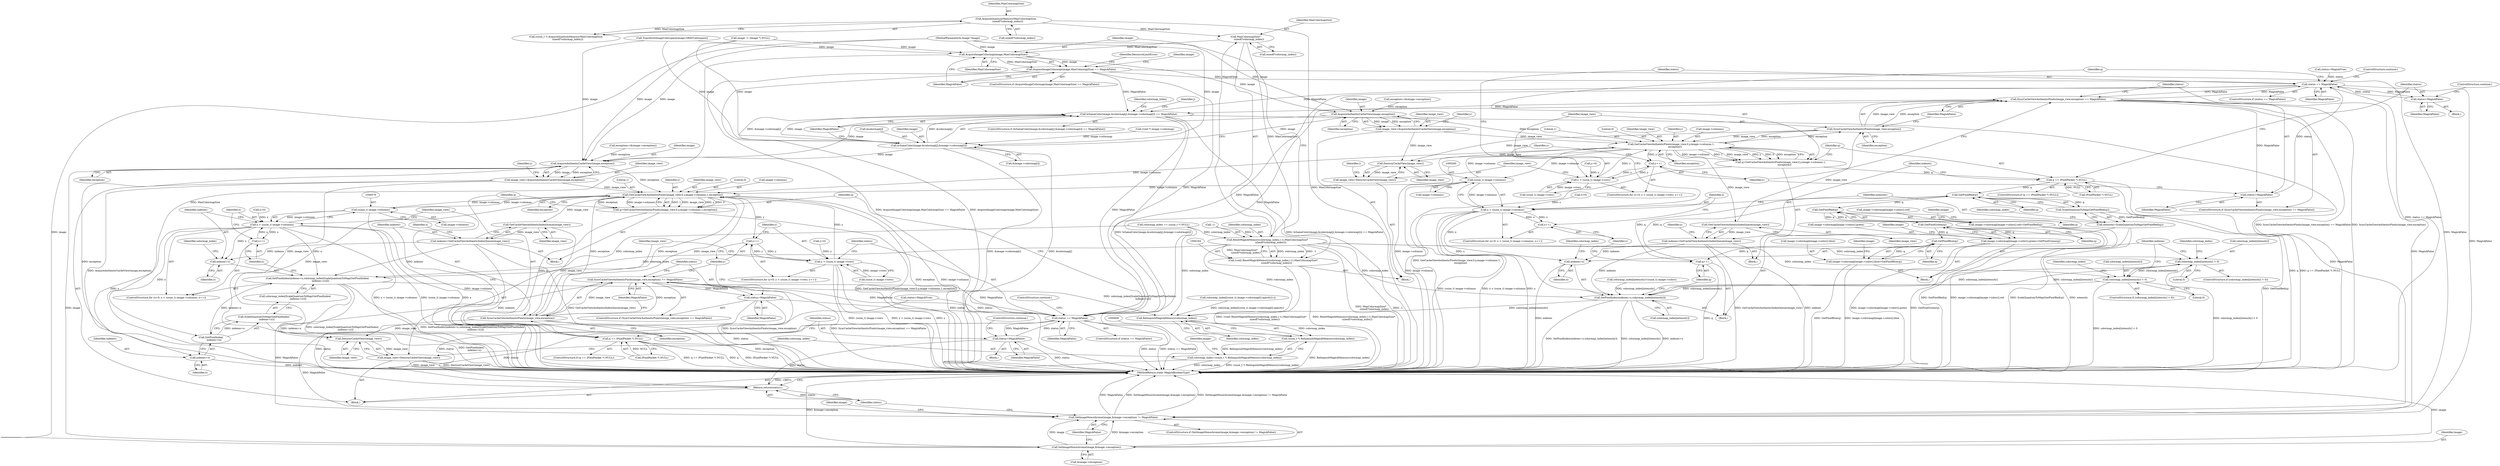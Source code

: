 digraph "0_ImageMagick_db1ffb6cf44bcfe5c4d5fcf9d9109ded5617387f_1@API" {
"1000169" [label="(Call,MaxColormapSize*\n         sizeof(*colormap_index))"];
"1000138" [label="(Call,AcquireQuantumMemory(MaxColormapSize,\n    sizeof(*colormap_index)))"];
"1000165" [label="(Call,ResetMagickMemory(colormap_index,(-1),MaxColormapSize*\n         sizeof(*colormap_index)))"];
"1000163" [label="(Call,(void) ResetMagickMemory(colormap_index,(-1),MaxColormapSize*\n         sizeof(*colormap_index)))"];
"1000274" [label="(Call,colormap_index[intensity] < 0)"];
"1000281" [label="(Call,colormap_index[intensity] < 0)"];
"1000336" [label="(Call,SetPixelIndex(indexes+x,colormap_index[intensity]))"];
"1000610" [label="(Call,RelinquishMagickMemory(colormap_index))"];
"1000608" [label="(Call,(ssize_t *) RelinquishMagickMemory(colormap_index))"];
"1000606" [label="(Call,colormap_index=(ssize_t *) RelinquishMagickMemory(colormap_index))"];
"1000582" [label="(Call,SetPixelIndex(indexes+x,colormap_index[ScaleQuantumToMap(GetPixelIndex(\n        indexes+x))]))"];
"1000176" [label="(Call,AcquireImageColormap(image,MaxColormapSize))"];
"1000175" [label="(Call,AcquireImageColormap(image,MaxColormapSize) == MagickFalse)"];
"1000223" [label="(Call,status == MagickFalse)"];
"1000245" [label="(Call,status=MagickFalse)"];
"1000346" [label="(Call,SyncCacheViewAuthenticPixels(image_view,exception) == MagickFalse)"];
"1000351" [label="(Call,status=MagickFalse)"];
"1000444" [label="(Call,IsSameColor(image,&colormap[j],&image->colormap[i]) == MagickFalse)"];
"1000539" [label="(Call,status == MagickFalse)"];
"1000561" [label="(Call,status=MagickFalse)"];
"1000631" [label="(Return,return(status);)"];
"1000594" [label="(Call,SyncCacheViewAuthenticPixels(image_view,exception) == MagickFalse)"];
"1000599" [label="(Call,status=MagickFalse)"];
"1000618" [label="(Call,SetImageMonochrome(image,&image->exception) != MagickFalse)"];
"1000202" [label="(Call,AcquireAuthenticCacheView(image,exception))"];
"1000200" [label="(Call,image_view=AcquireAuthenticCacheView(image,exception))"];
"1000229" [label="(Call,GetCacheViewAuthenticPixels(image_view,0,y,image->columns,1,\n          exception))"];
"1000216" [label="(Call,y++)"];
"1000209" [label="(Call,y < (ssize_t) image->rows)"];
"1000227" [label="(Call,q=GetCacheViewAuthenticPixels(image_view,0,y,image->columns,1,\n          exception))"];
"1000239" [label="(Call,q == (PixelPacket *) NULL)"];
"1000271" [label="(Call,GetPixelRed(q))"];
"1000270" [label="(Call,ScaleQuantumToMap(GetPixelRed(q)))"];
"1000268" [label="(Call,intensity=ScaleQuantumToMap(GetPixelRed(q)))"];
"1000306" [label="(Call,GetPixelRed(q))"];
"1000296" [label="(Call,image->colormap[image->colors].red=GetPixelRed(q))"];
"1000318" [label="(Call,GetPixelGreen(q))"];
"1000308" [label="(Call,image->colormap[image->colors].green=GetPixelGreen(q))"];
"1000330" [label="(Call,GetPixelBlue(q))"];
"1000320" [label="(Call,image->colormap[image->colors].blue=GetPixelBlue(q))"];
"1000343" [label="(Call,q++)"];
"1000251" [label="(Call,GetCacheViewAuthenticIndexQueue(image_view))"];
"1000249" [label="(Call,indexes=GetCacheViewAuthenticIndexQueue(image_view))"];
"1000337" [label="(Call,indexes+x)"];
"1000347" [label="(Call,SyncCacheViewAuthenticPixels(image_view,exception))"];
"1000356" [label="(Call,DestroyCacheView(image_view))"];
"1000354" [label="(Call,image_view=DestroyCacheView(image_view))"];
"1000259" [label="(Call,(ssize_t) image->columns)"];
"1000257" [label="(Call,x < (ssize_t) image->columns)"];
"1000264" [label="(Call,x++)"];
"1000545" [label="(Call,GetCacheViewAuthenticPixels(image_view,0,y,image->columns,1,exception))"];
"1000532" [label="(Call,y++)"];
"1000525" [label="(Call,y < (ssize_t) image->rows)"];
"1000543" [label="(Call,q=GetCacheViewAuthenticPixels(image_view,0,y,image->columns,1,exception))"];
"1000555" [label="(Call,q == (PixelPacket *) NULL)"];
"1000567" [label="(Call,GetCacheViewAuthenticIndexQueue(image_view))"];
"1000565" [label="(Call,indexes=GetCacheViewAuthenticIndexQueue(image_view))"];
"1000583" [label="(Call,indexes+x)"];
"1000595" [label="(Call,SyncCacheViewAuthenticPixels(image_view,exception))"];
"1000604" [label="(Call,DestroyCacheView(image_view))"];
"1000602" [label="(Call,image_view=DestroyCacheView(image_view))"];
"1000575" [label="(Call,(ssize_t) image->columns)"];
"1000573" [label="(Call,x < (ssize_t) image->columns)"];
"1000580" [label="(Call,x++)"];
"1000589" [label="(Call,GetPixelIndex(\n        indexes+x))"];
"1000588" [label="(Call,ScaleQuantumToMap(GetPixelIndex(\n        indexes+x)))"];
"1000590" [label="(Call,indexes+x)"];
"1000445" [label="(Call,IsSameColor(image,&colormap[j],&image->colormap[i]))"];
"1000518" [label="(Call,AcquireAuthenticCacheView(image,exception))"];
"1000516" [label="(Call,image_view=AcquireAuthenticCacheView(image,exception))"];
"1000619" [label="(Call,SetImageMonochrome(image,&image->exception))"];
"1000564" [label="(ControlStructure,continue;)"];
"1000445" [label="(Call,IsSameColor(image,&colormap[j],&image->colormap[i]))"];
"1000349" [label="(Identifier,exception)"];
"1000258" [label="(Identifier,x)"];
"1000257" [label="(Call,x < (ssize_t) image->columns)"];
"1000273" [label="(ControlStructure,if (colormap_index[intensity] < 0))"];
"1000232" [label="(Identifier,y)"];
"1000522" [label="(Call,y=0)"];
"1000610" [label="(Call,RelinquishMagickMemory(colormap_index))"];
"1000618" [label="(Call,SetImageMonochrome(image,&image->exception) != MagickFalse)"];
"1000270" [label="(Call,ScaleQuantumToMap(GetPixelRed(q)))"];
"1000210" [label="(Identifier,y)"];
"1000271" [label="(Call,GetPixelRed(q))"];
"1000346" [label="(Call,SyncCacheViewAuthenticPixels(image_view,exception) == MagickFalse)"];
"1000548" [label="(Identifier,y)"];
"1000591" [label="(Identifier,indexes)"];
"1000460" [label="(Identifier,j)"];
"1000211" [label="(Call,(ssize_t) image->rows)"];
"1000178" [label="(Identifier,MaxColormapSize)"];
"1000608" [label="(Call,(ssize_t *) RelinquishMagickMemory(colormap_index))"];
"1000217" [label="(Identifier,y)"];
"1000240" [label="(Identifier,q)"];
"1000573" [label="(Call,x < (ssize_t) image->columns)"];
"1000344" [label="(Identifier,q)"];
"1000541" [label="(Identifier,MagickFalse)"];
"1000265" [label="(Identifier,x)"];
"1000592" [label="(Identifier,x)"];
"1000470" [label="(Call,colormap_index[(ssize_t) image->colormap[i].opacity]=j)"];
"1000228" [label="(Identifier,q)"];
"1000275" [label="(Call,colormap_index[intensity])"];
"1000233" [label="(Call,image->columns)"];
"1000241" [label="(Call,(PixelPacket *) NULL)"];
"1000587" [label="(Identifier,colormap_index)"];
"1000179" [label="(Identifier,MagickFalse)"];
"1000533" [label="(Identifier,y)"];
"1000176" [label="(Call,AcquireImageColormap(image,MaxColormapSize))"];
"1000306" [label="(Call,GetPixelRed(q))"];
"1000571" [label="(Identifier,x)"];
"1000170" [label="(Identifier,MaxColormapSize)"];
"1000585" [label="(Identifier,x)"];
"1000510" [label="(Call,exception=(&image->exception))"];
"1000447" [label="(Call,&colormap[j])"];
"1000209" [label="(Call,y < (ssize_t) image->rows)"];
"1000356" [label="(Call,DestroyCacheView(image_view))"];
"1000581" [label="(Identifier,x)"];
"1000352" [label="(Identifier,status)"];
"1000236" [label="(Literal,1)"];
"1000227" [label="(Call,q=GetCacheViewAuthenticPixels(image_view,0,y,image->columns,1,\n          exception))"];
"1000144" [label="(Call,colormap_index == (ssize_t *) NULL)"];
"1000568" [label="(Identifier,image_view)"];
"1000287" [label="(Call,colormap_index[intensity]=(ssize_t) image->colors)"];
"1000321" [label="(Call,image->colormap[image->colors].blue)"];
"1000319" [label="(Identifier,q)"];
"1000247" [label="(Identifier,MagickFalse)"];
"1000597" [label="(Identifier,exception)"];
"1000617" [label="(ControlStructure,if (SetImageMonochrome(image,&image->exception) != MagickFalse))"];
"1000595" [label="(Call,SyncCacheViewAuthenticPixels(image_view,exception))"];
"1000593" [label="(ControlStructure,if (SyncCacheViewAuthenticPixels(image_view,exception) == MagickFalse))"];
"1000334" [label="(Identifier,image)"];
"1000177" [label="(Identifier,image)"];
"1000446" [label="(Identifier,image)"];
"1000297" [label="(Call,image->colormap[image->colors].red)"];
"1000331" [label="(Identifier,q)"];
"1000167" [label="(Call,-1)"];
"1000252" [label="(Identifier,image_view)"];
"1000603" [label="(Identifier,image_view)"];
"1000205" [label="(ControlStructure,for (y=0; y < (ssize_t) image->rows; y++))"];
"1000206" [label="(Call,y=0)"];
"1000248" [label="(ControlStructure,continue;)"];
"1000171" [label="(Call,sizeof(*colormap_index))"];
"1000527" [label="(Call,(ssize_t) image->rows)"];
"1000605" [label="(Identifier,image_view)"];
"1000443" [label="(ControlStructure,if (IsSameColor(image,&colormap[j],&image->colormap[i]) == MagickFalse))"];
"1000251" [label="(Call,GetCacheViewAuthenticIndexQueue(image_view))"];
"1000340" [label="(Call,colormap_index[intensity])"];
"1000520" [label="(Identifier,exception)"];
"1000596" [label="(Identifier,image_view)"];
"1000161" [label="(Block,)"];
"1000546" [label="(Identifier,image_view)"];
"1000457" [label="(Identifier,MagickFalse)"];
"1000136" [label="(Call,(ssize_t *) AcquireQuantumMemory(MaxColormapSize,\n    sizeof(*colormap_index)))"];
"1000309" [label="(Call,image->colormap[image->colors].green)"];
"1000216" [label="(Call,y++)"];
"1000169" [label="(Call,MaxColormapSize*\n         sizeof(*colormap_index))"];
"1000542" [label="(ControlStructure,continue;)"];
"1000631" [label="(Return,return(status);)"];
"1000200" [label="(Call,image_view=AcquireAuthenticCacheView(image,exception))"];
"1000308" [label="(Call,image->colormap[image->colors].green=GetPixelGreen(q))"];
"1000264" [label="(Call,x++)"];
"1000575" [label="(Call,(ssize_t) image->columns)"];
"1000245" [label="(Call,status=MagickFalse)"];
"1000557" [label="(Call,(PixelPacket *) NULL)"];
"1000341" [label="(Identifier,colormap_index)"];
"1000544" [label="(Identifier,q)"];
"1000588" [label="(Call,ScaleQuantumToMap(GetPixelIndex(\n        indexes+x)))"];
"1000102" [label="(Block,)"];
"1000451" [label="(Call,&image->colormap[i])"];
"1000244" [label="(Block,)"];
"1000619" [label="(Call,SetImageMonochrome(image,&image->exception))"];
"1000272" [label="(Identifier,q)"];
"1000383" [label="(Call,(void *) image->colormap)"];
"1000226" [label="(ControlStructure,continue;)"];
"1000547" [label="(Literal,0)"];
"1000614" [label="(Identifier,image)"];
"1000343" [label="(Call,q++)"];
"1000231" [label="(Literal,0)"];
"1000607" [label="(Identifier,colormap_index)"];
"1000521" [label="(ControlStructure,for (y=0; y < (ssize_t) image->rows; y++))"];
"1000351" [label="(Call,status=MagickFalse)"];
"1000523" [label="(Identifier,y)"];
"1000318" [label="(Call,GetPixelGreen(q))"];
"1000296" [label="(Call,image->colormap[image->colors].red=GetPixelRed(q))"];
"1000285" [label="(Literal,0)"];
"1000444" [label="(Call,IsSameColor(image,&colormap[j],&image->colormap[i]) == MagickFalse)"];
"1000348" [label="(Identifier,image_view)"];
"1000175" [label="(Call,AcquireImageColormap(image,MaxColormapSize) == MagickFalse)"];
"1000250" [label="(Identifier,indexes)"];
"1000224" [label="(Identifier,status)"];
"1000330" [label="(Call,GetPixelBlue(q))"];
"1000586" [label="(Call,colormap_index[ScaleQuantumToMap(GetPixelIndex(\n        indexes+x))])"];
"1000345" [label="(ControlStructure,if (SyncCacheViewAuthenticPixels(image_view,exception) == MagickFalse))"];
"1000281" [label="(Call,colormap_index[intensity] < 0)"];
"1000602" [label="(Call,image_view=DestroyCacheView(image_view))"];
"1000540" [label="(Identifier,status)"];
"1000360" [label="(Identifier,i)"];
"1000249" [label="(Call,indexes=GetCacheViewAuthenticIndexQueue(image_view))"];
"1000222" [label="(ControlStructure,if (status == MagickFalse))"];
"1000600" [label="(Identifier,status)"];
"1000545" [label="(Call,GetCacheViewAuthenticPixels(image_view,0,y,image->columns,1,exception))"];
"1000553" [label="(Identifier,exception)"];
"1000604" [label="(Call,DestroyCacheView(image_view))"];
"1000517" [label="(Identifier,image_view)"];
"1000204" [label="(Identifier,exception)"];
"1000574" [label="(Identifier,x)"];
"1000538" [label="(ControlStructure,if (status == MagickFalse))"];
"1000337" [label="(Call,indexes+x)"];
"1000101" [label="(MethodParameterIn,Image *image)"];
"1000289" [label="(Identifier,colormap_index)"];
"1000354" [label="(Call,image_view=DestroyCacheView(image_view))"];
"1000230" [label="(Identifier,image_view)"];
"1000320" [label="(Call,image->colormap[image->colors].blue=GetPixelBlue(q))"];
"1000611" [label="(Identifier,colormap_index)"];
"1000621" [label="(Call,&image->exception)"];
"1000131" [label="(Call,TransformImageColorspace(image,GRAYColorspace))"];
"1000539" [label="(Call,status == MagickFalse)"];
"1000567" [label="(Call,GetCacheViewAuthenticIndexQueue(image_view))"];
"1000560" [label="(Block,)"];
"1000554" [label="(ControlStructure,if (q == (PixelPacket *) NULL))"];
"1000549" [label="(Call,image->columns)"];
"1000532" [label="(Call,y++)"];
"1000563" [label="(Identifier,MagickFalse)"];
"1000282" [label="(Call,colormap_index[intensity])"];
"1000347" [label="(Call,SyncCacheViewAuthenticPixels(image_view,exception))"];
"1000269" [label="(Identifier,intensity)"];
"1000253" [label="(ControlStructure,for (x=0; x < (ssize_t) image->columns; x++))"];
"1000338" [label="(Identifier,indexes)"];
"1000507" [label="(Call,status=MagickTrue)"];
"1000268" [label="(Call,intensity=ScaleQuantumToMap(GetPixelRed(q)))"];
"1000525" [label="(Call,y < (ssize_t) image->rows)"];
"1000283" [label="(Identifier,colormap_index)"];
"1000274" [label="(Call,colormap_index[intensity] < 0)"];
"1000280" [label="(ControlStructure,if (colormap_index[intensity] < 0))"];
"1000174" [label="(ControlStructure,if (AcquireImageColormap(image,MaxColormapSize) == MagickFalse))"];
"1000516" [label="(Call,image_view=AcquireAuthenticCacheView(image,exception))"];
"1000276" [label="(Identifier,colormap_index)"];
"1000336" [label="(Call,SetPixelIndex(indexes+x,colormap_index[intensity]))"];
"1000601" [label="(Identifier,MagickFalse)"];
"1000259" [label="(Call,(ssize_t) image->columns)"];
"1000543" [label="(Call,q=GetCacheViewAuthenticPixels(image_view,0,y,image->columns,1,exception))"];
"1000582" [label="(Call,SetPixelIndex(indexes+x,colormap_index[ScaleQuantumToMap(GetPixelIndex(\n        indexes+x))]))"];
"1000324" [label="(Identifier,image)"];
"1000569" [label="(ControlStructure,for (x=0; x < (ssize_t) image->columns; x++))"];
"1000519" [label="(Identifier,image)"];
"1000254" [label="(Call,x=0)"];
"1000278" [label="(Literal,0)"];
"1000139" [label="(Identifier,MaxColormapSize)"];
"1000166" [label="(Identifier,colormap_index)"];
"1000188" [label="(Identifier,image)"];
"1000307" [label="(Identifier,q)"];
"1000562" [label="(Identifier,status)"];
"1000355" [label="(Identifier,image_view)"];
"1000526" [label="(Identifier,y)"];
"1000633" [label="(MethodReturn,static MagickBooleanType)"];
"1000570" [label="(Call,x=0)"];
"1000246" [label="(Identifier,status)"];
"1000191" [label="(Call,status=MagickTrue)"];
"1000552" [label="(Literal,1)"];
"1000577" [label="(Call,image->columns)"];
"1000555" [label="(Call,q == (PixelPacket *) NULL)"];
"1000223" [label="(Call,status == MagickFalse)"];
"1000194" [label="(Call,exception=(&image->exception))"];
"1000584" [label="(Identifier,indexes)"];
"1000628" [label="(Identifier,image)"];
"1000225" [label="(Identifier,MagickFalse)"];
"1000565" [label="(Call,indexes=GetCacheViewAuthenticIndexQueue(image_view))"];
"1000518" [label="(Call,AcquireAuthenticCacheView(image,exception))"];
"1000140" [label="(Call,sizeof(*colormap_index))"];
"1000165" [label="(Call,ResetMagickMemory(colormap_index,(-1),MaxColormapSize*\n         sizeof(*colormap_index)))"];
"1000286" [label="(Block,)"];
"1000353" [label="(Identifier,MagickFalse)"];
"1000138" [label="(Call,AcquireQuantumMemory(MaxColormapSize,\n    sizeof(*colormap_index)))"];
"1000589" [label="(Call,GetPixelIndex(\n        indexes+x))"];
"1000203" [label="(Identifier,image)"];
"1000561" [label="(Call,status=MagickFalse)"];
"1000312" [label="(Identifier,image)"];
"1000237" [label="(Identifier,exception)"];
"1000229" [label="(Call,GetCacheViewAuthenticPixels(image_view,0,y,image->columns,1,\n          exception))"];
"1000266" [label="(Block,)"];
"1000472" [label="(Identifier,colormap_index)"];
"1000632" [label="(Identifier,status)"];
"1000207" [label="(Identifier,y)"];
"1000556" [label="(Identifier,q)"];
"1000112" [label="(Call,image != (Image *) NULL)"];
"1000255" [label="(Identifier,x)"];
"1000163" [label="(Call,(void) ResetMagickMemory(colormap_index,(-1),MaxColormapSize*\n         sizeof(*colormap_index)))"];
"1000580" [label="(Call,x++)"];
"1000202" [label="(Call,AcquireAuthenticCacheView(image,exception))"];
"1000350" [label="(Identifier,MagickFalse)"];
"1000238" [label="(ControlStructure,if (q == (PixelPacket *) NULL))"];
"1000201" [label="(Identifier,image_view)"];
"1000620" [label="(Identifier,image)"];
"1000625" [label="(Identifier,MagickFalse)"];
"1000598" [label="(Identifier,MagickFalse)"];
"1000261" [label="(Call,image->columns)"];
"1000599" [label="(Call,status=MagickFalse)"];
"1000218" [label="(Block,)"];
"1000357" [label="(Identifier,image_view)"];
"1000566" [label="(Identifier,indexes)"];
"1000339" [label="(Identifier,x)"];
"1000606" [label="(Call,colormap_index=(ssize_t *) RelinquishMagickMemory(colormap_index))"];
"1000534" [label="(Block,)"];
"1000583" [label="(Call,indexes+x)"];
"1000239" [label="(Call,q == (PixelPacket *) NULL)"];
"1000590" [label="(Call,indexes+x)"];
"1000181" [label="(Identifier,ResourceLimitError)"];
"1000594" [label="(Call,SyncCacheViewAuthenticPixels(image_view,exception) == MagickFalse)"];
"1000169" -> "1000165"  [label="AST: "];
"1000169" -> "1000171"  [label="CFG: "];
"1000170" -> "1000169"  [label="AST: "];
"1000171" -> "1000169"  [label="AST: "];
"1000165" -> "1000169"  [label="CFG: "];
"1000169" -> "1000165"  [label="DDG: MaxColormapSize"];
"1000138" -> "1000169"  [label="DDG: MaxColormapSize"];
"1000169" -> "1000176"  [label="DDG: MaxColormapSize"];
"1000138" -> "1000136"  [label="AST: "];
"1000138" -> "1000140"  [label="CFG: "];
"1000139" -> "1000138"  [label="AST: "];
"1000140" -> "1000138"  [label="AST: "];
"1000136" -> "1000138"  [label="CFG: "];
"1000138" -> "1000633"  [label="DDG: MaxColormapSize"];
"1000138" -> "1000136"  [label="DDG: MaxColormapSize"];
"1000165" -> "1000163"  [label="AST: "];
"1000166" -> "1000165"  [label="AST: "];
"1000167" -> "1000165"  [label="AST: "];
"1000163" -> "1000165"  [label="CFG: "];
"1000165" -> "1000633"  [label="DDG: MaxColormapSize*\n         sizeof(*colormap_index)"];
"1000165" -> "1000633"  [label="DDG: -1"];
"1000165" -> "1000163"  [label="DDG: colormap_index"];
"1000165" -> "1000163"  [label="DDG: -1"];
"1000165" -> "1000163"  [label="DDG: MaxColormapSize*\n         sizeof(*colormap_index)"];
"1000144" -> "1000165"  [label="DDG: colormap_index"];
"1000167" -> "1000165"  [label="DDG: 1"];
"1000165" -> "1000274"  [label="DDG: colormap_index"];
"1000165" -> "1000281"  [label="DDG: colormap_index"];
"1000165" -> "1000336"  [label="DDG: colormap_index"];
"1000165" -> "1000582"  [label="DDG: colormap_index"];
"1000165" -> "1000610"  [label="DDG: colormap_index"];
"1000163" -> "1000161"  [label="AST: "];
"1000164" -> "1000163"  [label="AST: "];
"1000177" -> "1000163"  [label="CFG: "];
"1000163" -> "1000633"  [label="DDG: (void) ResetMagickMemory(colormap_index,(-1),MaxColormapSize*\n         sizeof(*colormap_index))"];
"1000163" -> "1000633"  [label="DDG: ResetMagickMemory(colormap_index,(-1),MaxColormapSize*\n         sizeof(*colormap_index))"];
"1000274" -> "1000273"  [label="AST: "];
"1000274" -> "1000278"  [label="CFG: "];
"1000275" -> "1000274"  [label="AST: "];
"1000278" -> "1000274"  [label="AST: "];
"1000283" -> "1000274"  [label="CFG: "];
"1000338" -> "1000274"  [label="CFG: "];
"1000274" -> "1000633"  [label="DDG: colormap_index[intensity] < 0"];
"1000336" -> "1000274"  [label="DDG: colormap_index[intensity]"];
"1000274" -> "1000281"  [label="DDG: colormap_index[intensity]"];
"1000274" -> "1000336"  [label="DDG: colormap_index[intensity]"];
"1000281" -> "1000280"  [label="AST: "];
"1000281" -> "1000285"  [label="CFG: "];
"1000282" -> "1000281"  [label="AST: "];
"1000285" -> "1000281"  [label="AST: "];
"1000289" -> "1000281"  [label="CFG: "];
"1000338" -> "1000281"  [label="CFG: "];
"1000281" -> "1000633"  [label="DDG: colormap_index[intensity] < 0"];
"1000281" -> "1000336"  [label="DDG: colormap_index[intensity]"];
"1000336" -> "1000266"  [label="AST: "];
"1000336" -> "1000340"  [label="CFG: "];
"1000337" -> "1000336"  [label="AST: "];
"1000340" -> "1000336"  [label="AST: "];
"1000344" -> "1000336"  [label="CFG: "];
"1000336" -> "1000633"  [label="DDG: SetPixelIndex(indexes+x,colormap_index[intensity])"];
"1000336" -> "1000633"  [label="DDG: colormap_index[intensity]"];
"1000336" -> "1000633"  [label="DDG: indexes+x"];
"1000249" -> "1000336"  [label="DDG: indexes"];
"1000257" -> "1000336"  [label="DDG: x"];
"1000287" -> "1000336"  [label="DDG: colormap_index[intensity]"];
"1000336" -> "1000610"  [label="DDG: colormap_index[intensity]"];
"1000610" -> "1000608"  [label="AST: "];
"1000610" -> "1000611"  [label="CFG: "];
"1000611" -> "1000610"  [label="AST: "];
"1000608" -> "1000610"  [label="CFG: "];
"1000610" -> "1000608"  [label="DDG: colormap_index"];
"1000582" -> "1000610"  [label="DDG: colormap_index[ScaleQuantumToMap(GetPixelIndex(\n        indexes+x))]"];
"1000144" -> "1000610"  [label="DDG: colormap_index"];
"1000470" -> "1000610"  [label="DDG: colormap_index[(ssize_t) image->colormap[i].opacity]"];
"1000608" -> "1000606"  [label="AST: "];
"1000609" -> "1000608"  [label="AST: "];
"1000606" -> "1000608"  [label="CFG: "];
"1000608" -> "1000633"  [label="DDG: RelinquishMagickMemory(colormap_index)"];
"1000608" -> "1000606"  [label="DDG: RelinquishMagickMemory(colormap_index)"];
"1000606" -> "1000102"  [label="AST: "];
"1000607" -> "1000606"  [label="AST: "];
"1000614" -> "1000606"  [label="CFG: "];
"1000606" -> "1000633"  [label="DDG: colormap_index"];
"1000606" -> "1000633"  [label="DDG: (ssize_t *) RelinquishMagickMemory(colormap_index)"];
"1000582" -> "1000569"  [label="AST: "];
"1000582" -> "1000586"  [label="CFG: "];
"1000583" -> "1000582"  [label="AST: "];
"1000586" -> "1000582"  [label="AST: "];
"1000581" -> "1000582"  [label="CFG: "];
"1000582" -> "1000633"  [label="DDG: indexes+x"];
"1000582" -> "1000633"  [label="DDG: colormap_index[ScaleQuantumToMap(GetPixelIndex(\n        indexes+x))]"];
"1000582" -> "1000633"  [label="DDG: SetPixelIndex(indexes+x,colormap_index[ScaleQuantumToMap(GetPixelIndex(\n        indexes+x))])"];
"1000589" -> "1000582"  [label="DDG: indexes+x"];
"1000565" -> "1000582"  [label="DDG: indexes"];
"1000573" -> "1000582"  [label="DDG: x"];
"1000144" -> "1000582"  [label="DDG: colormap_index"];
"1000176" -> "1000175"  [label="AST: "];
"1000176" -> "1000178"  [label="CFG: "];
"1000177" -> "1000176"  [label="AST: "];
"1000178" -> "1000176"  [label="AST: "];
"1000179" -> "1000176"  [label="CFG: "];
"1000176" -> "1000633"  [label="DDG: MaxColormapSize"];
"1000176" -> "1000175"  [label="DDG: image"];
"1000176" -> "1000175"  [label="DDG: MaxColormapSize"];
"1000131" -> "1000176"  [label="DDG: image"];
"1000112" -> "1000176"  [label="DDG: image"];
"1000101" -> "1000176"  [label="DDG: image"];
"1000176" -> "1000202"  [label="DDG: image"];
"1000175" -> "1000174"  [label="AST: "];
"1000175" -> "1000179"  [label="CFG: "];
"1000179" -> "1000175"  [label="AST: "];
"1000181" -> "1000175"  [label="CFG: "];
"1000188" -> "1000175"  [label="CFG: "];
"1000175" -> "1000633"  [label="DDG: AcquireImageColormap(image,MaxColormapSize)"];
"1000175" -> "1000633"  [label="DDG: AcquireImageColormap(image,MaxColormapSize) == MagickFalse"];
"1000175" -> "1000223"  [label="DDG: MagickFalse"];
"1000175" -> "1000444"  [label="DDG: MagickFalse"];
"1000175" -> "1000539"  [label="DDG: MagickFalse"];
"1000175" -> "1000618"  [label="DDG: MagickFalse"];
"1000223" -> "1000222"  [label="AST: "];
"1000223" -> "1000225"  [label="CFG: "];
"1000224" -> "1000223"  [label="AST: "];
"1000225" -> "1000223"  [label="AST: "];
"1000226" -> "1000223"  [label="CFG: "];
"1000228" -> "1000223"  [label="CFG: "];
"1000223" -> "1000633"  [label="DDG: status == MagickFalse"];
"1000351" -> "1000223"  [label="DDG: status"];
"1000245" -> "1000223"  [label="DDG: status"];
"1000191" -> "1000223"  [label="DDG: status"];
"1000346" -> "1000223"  [label="DDG: MagickFalse"];
"1000223" -> "1000245"  [label="DDG: MagickFalse"];
"1000223" -> "1000346"  [label="DDG: MagickFalse"];
"1000223" -> "1000444"  [label="DDG: MagickFalse"];
"1000223" -> "1000539"  [label="DDG: MagickFalse"];
"1000223" -> "1000618"  [label="DDG: MagickFalse"];
"1000245" -> "1000244"  [label="AST: "];
"1000245" -> "1000247"  [label="CFG: "];
"1000246" -> "1000245"  [label="AST: "];
"1000247" -> "1000245"  [label="AST: "];
"1000248" -> "1000245"  [label="CFG: "];
"1000346" -> "1000345"  [label="AST: "];
"1000346" -> "1000350"  [label="CFG: "];
"1000347" -> "1000346"  [label="AST: "];
"1000350" -> "1000346"  [label="AST: "];
"1000352" -> "1000346"  [label="CFG: "];
"1000217" -> "1000346"  [label="CFG: "];
"1000346" -> "1000633"  [label="DDG: SyncCacheViewAuthenticPixels(image_view,exception)"];
"1000346" -> "1000633"  [label="DDG: SyncCacheViewAuthenticPixels(image_view,exception) == MagickFalse"];
"1000347" -> "1000346"  [label="DDG: image_view"];
"1000347" -> "1000346"  [label="DDG: exception"];
"1000346" -> "1000351"  [label="DDG: MagickFalse"];
"1000346" -> "1000444"  [label="DDG: MagickFalse"];
"1000346" -> "1000539"  [label="DDG: MagickFalse"];
"1000346" -> "1000618"  [label="DDG: MagickFalse"];
"1000351" -> "1000345"  [label="AST: "];
"1000351" -> "1000353"  [label="CFG: "];
"1000352" -> "1000351"  [label="AST: "];
"1000353" -> "1000351"  [label="AST: "];
"1000217" -> "1000351"  [label="CFG: "];
"1000444" -> "1000443"  [label="AST: "];
"1000444" -> "1000457"  [label="CFG: "];
"1000445" -> "1000444"  [label="AST: "];
"1000457" -> "1000444"  [label="AST: "];
"1000460" -> "1000444"  [label="CFG: "];
"1000472" -> "1000444"  [label="CFG: "];
"1000444" -> "1000633"  [label="DDG: IsSameColor(image,&colormap[j],&image->colormap[i])"];
"1000444" -> "1000633"  [label="DDG: IsSameColor(image,&colormap[j],&image->colormap[i]) == MagickFalse"];
"1000445" -> "1000444"  [label="DDG: image"];
"1000445" -> "1000444"  [label="DDG: &colormap[j]"];
"1000445" -> "1000444"  [label="DDG: &image->colormap[i]"];
"1000444" -> "1000539"  [label="DDG: MagickFalse"];
"1000444" -> "1000618"  [label="DDG: MagickFalse"];
"1000539" -> "1000538"  [label="AST: "];
"1000539" -> "1000541"  [label="CFG: "];
"1000540" -> "1000539"  [label="AST: "];
"1000541" -> "1000539"  [label="AST: "];
"1000542" -> "1000539"  [label="CFG: "];
"1000544" -> "1000539"  [label="CFG: "];
"1000539" -> "1000633"  [label="DDG: status"];
"1000539" -> "1000633"  [label="DDG: status == MagickFalse"];
"1000561" -> "1000539"  [label="DDG: status"];
"1000599" -> "1000539"  [label="DDG: status"];
"1000507" -> "1000539"  [label="DDG: status"];
"1000594" -> "1000539"  [label="DDG: MagickFalse"];
"1000539" -> "1000561"  [label="DDG: MagickFalse"];
"1000539" -> "1000594"  [label="DDG: MagickFalse"];
"1000539" -> "1000618"  [label="DDG: MagickFalse"];
"1000539" -> "1000631"  [label="DDG: status"];
"1000561" -> "1000560"  [label="AST: "];
"1000561" -> "1000563"  [label="CFG: "];
"1000562" -> "1000561"  [label="AST: "];
"1000563" -> "1000561"  [label="AST: "];
"1000564" -> "1000561"  [label="CFG: "];
"1000561" -> "1000633"  [label="DDG: status"];
"1000561" -> "1000631"  [label="DDG: status"];
"1000631" -> "1000102"  [label="AST: "];
"1000631" -> "1000632"  [label="CFG: "];
"1000632" -> "1000631"  [label="AST: "];
"1000633" -> "1000631"  [label="CFG: "];
"1000631" -> "1000633"  [label="DDG: <RET>"];
"1000632" -> "1000631"  [label="DDG: status"];
"1000599" -> "1000631"  [label="DDG: status"];
"1000507" -> "1000631"  [label="DDG: status"];
"1000594" -> "1000593"  [label="AST: "];
"1000594" -> "1000598"  [label="CFG: "];
"1000595" -> "1000594"  [label="AST: "];
"1000598" -> "1000594"  [label="AST: "];
"1000600" -> "1000594"  [label="CFG: "];
"1000533" -> "1000594"  [label="CFG: "];
"1000594" -> "1000633"  [label="DDG: SyncCacheViewAuthenticPixels(image_view,exception)"];
"1000594" -> "1000633"  [label="DDG: SyncCacheViewAuthenticPixels(image_view,exception) == MagickFalse"];
"1000595" -> "1000594"  [label="DDG: image_view"];
"1000595" -> "1000594"  [label="DDG: exception"];
"1000594" -> "1000599"  [label="DDG: MagickFalse"];
"1000594" -> "1000618"  [label="DDG: MagickFalse"];
"1000599" -> "1000593"  [label="AST: "];
"1000599" -> "1000601"  [label="CFG: "];
"1000600" -> "1000599"  [label="AST: "];
"1000601" -> "1000599"  [label="AST: "];
"1000533" -> "1000599"  [label="CFG: "];
"1000599" -> "1000633"  [label="DDG: status"];
"1000618" -> "1000617"  [label="AST: "];
"1000618" -> "1000625"  [label="CFG: "];
"1000619" -> "1000618"  [label="AST: "];
"1000625" -> "1000618"  [label="AST: "];
"1000628" -> "1000618"  [label="CFG: "];
"1000632" -> "1000618"  [label="CFG: "];
"1000618" -> "1000633"  [label="DDG: SetImageMonochrome(image,&image->exception) != MagickFalse"];
"1000618" -> "1000633"  [label="DDG: MagickFalse"];
"1000618" -> "1000633"  [label="DDG: SetImageMonochrome(image,&image->exception)"];
"1000619" -> "1000618"  [label="DDG: image"];
"1000619" -> "1000618"  [label="DDG: &image->exception"];
"1000202" -> "1000200"  [label="AST: "];
"1000202" -> "1000204"  [label="CFG: "];
"1000203" -> "1000202"  [label="AST: "];
"1000204" -> "1000202"  [label="AST: "];
"1000200" -> "1000202"  [label="CFG: "];
"1000202" -> "1000200"  [label="DDG: image"];
"1000202" -> "1000200"  [label="DDG: exception"];
"1000101" -> "1000202"  [label="DDG: image"];
"1000194" -> "1000202"  [label="DDG: exception"];
"1000202" -> "1000229"  [label="DDG: exception"];
"1000202" -> "1000445"  [label="DDG: image"];
"1000202" -> "1000518"  [label="DDG: image"];
"1000200" -> "1000161"  [label="AST: "];
"1000201" -> "1000200"  [label="AST: "];
"1000207" -> "1000200"  [label="CFG: "];
"1000200" -> "1000229"  [label="DDG: image_view"];
"1000200" -> "1000356"  [label="DDG: image_view"];
"1000229" -> "1000227"  [label="AST: "];
"1000229" -> "1000237"  [label="CFG: "];
"1000230" -> "1000229"  [label="AST: "];
"1000231" -> "1000229"  [label="AST: "];
"1000232" -> "1000229"  [label="AST: "];
"1000233" -> "1000229"  [label="AST: "];
"1000236" -> "1000229"  [label="AST: "];
"1000237" -> "1000229"  [label="AST: "];
"1000227" -> "1000229"  [label="CFG: "];
"1000229" -> "1000633"  [label="DDG: image->columns"];
"1000229" -> "1000216"  [label="DDG: y"];
"1000229" -> "1000227"  [label="DDG: image->columns"];
"1000229" -> "1000227"  [label="DDG: 1"];
"1000229" -> "1000227"  [label="DDG: image_view"];
"1000229" -> "1000227"  [label="DDG: y"];
"1000229" -> "1000227"  [label="DDG: 0"];
"1000229" -> "1000227"  [label="DDG: exception"];
"1000347" -> "1000229"  [label="DDG: image_view"];
"1000347" -> "1000229"  [label="DDG: exception"];
"1000209" -> "1000229"  [label="DDG: y"];
"1000259" -> "1000229"  [label="DDG: image->columns"];
"1000229" -> "1000251"  [label="DDG: image_view"];
"1000229" -> "1000259"  [label="DDG: image->columns"];
"1000229" -> "1000347"  [label="DDG: exception"];
"1000229" -> "1000356"  [label="DDG: image_view"];
"1000229" -> "1000545"  [label="DDG: image->columns"];
"1000216" -> "1000205"  [label="AST: "];
"1000216" -> "1000217"  [label="CFG: "];
"1000217" -> "1000216"  [label="AST: "];
"1000210" -> "1000216"  [label="CFG: "];
"1000216" -> "1000209"  [label="DDG: y"];
"1000209" -> "1000216"  [label="DDG: y"];
"1000209" -> "1000205"  [label="AST: "];
"1000209" -> "1000211"  [label="CFG: "];
"1000210" -> "1000209"  [label="AST: "];
"1000211" -> "1000209"  [label="AST: "];
"1000224" -> "1000209"  [label="CFG: "];
"1000355" -> "1000209"  [label="CFG: "];
"1000206" -> "1000209"  [label="DDG: y"];
"1000211" -> "1000209"  [label="DDG: image->rows"];
"1000227" -> "1000218"  [label="AST: "];
"1000228" -> "1000227"  [label="AST: "];
"1000240" -> "1000227"  [label="CFG: "];
"1000227" -> "1000633"  [label="DDG: GetCacheViewAuthenticPixels(image_view,0,y,image->columns,1,\n          exception)"];
"1000227" -> "1000239"  [label="DDG: q"];
"1000239" -> "1000238"  [label="AST: "];
"1000239" -> "1000241"  [label="CFG: "];
"1000240" -> "1000239"  [label="AST: "];
"1000241" -> "1000239"  [label="AST: "];
"1000246" -> "1000239"  [label="CFG: "];
"1000250" -> "1000239"  [label="CFG: "];
"1000239" -> "1000633"  [label="DDG: q == (PixelPacket *) NULL"];
"1000239" -> "1000633"  [label="DDG: q"];
"1000241" -> "1000239"  [label="DDG: NULL"];
"1000239" -> "1000271"  [label="DDG: q"];
"1000271" -> "1000270"  [label="AST: "];
"1000271" -> "1000272"  [label="CFG: "];
"1000272" -> "1000271"  [label="AST: "];
"1000270" -> "1000271"  [label="CFG: "];
"1000271" -> "1000270"  [label="DDG: q"];
"1000343" -> "1000271"  [label="DDG: q"];
"1000271" -> "1000306"  [label="DDG: q"];
"1000271" -> "1000343"  [label="DDG: q"];
"1000270" -> "1000268"  [label="AST: "];
"1000268" -> "1000270"  [label="CFG: "];
"1000270" -> "1000633"  [label="DDG: GetPixelRed(q)"];
"1000270" -> "1000268"  [label="DDG: GetPixelRed(q)"];
"1000268" -> "1000266"  [label="AST: "];
"1000269" -> "1000268"  [label="AST: "];
"1000276" -> "1000268"  [label="CFG: "];
"1000268" -> "1000633"  [label="DDG: intensity"];
"1000268" -> "1000633"  [label="DDG: ScaleQuantumToMap(GetPixelRed(q))"];
"1000306" -> "1000296"  [label="AST: "];
"1000306" -> "1000307"  [label="CFG: "];
"1000307" -> "1000306"  [label="AST: "];
"1000296" -> "1000306"  [label="CFG: "];
"1000306" -> "1000296"  [label="DDG: q"];
"1000306" -> "1000318"  [label="DDG: q"];
"1000296" -> "1000286"  [label="AST: "];
"1000297" -> "1000296"  [label="AST: "];
"1000312" -> "1000296"  [label="CFG: "];
"1000296" -> "1000633"  [label="DDG: image->colormap[image->colors].red"];
"1000296" -> "1000633"  [label="DDG: GetPixelRed(q)"];
"1000318" -> "1000308"  [label="AST: "];
"1000318" -> "1000319"  [label="CFG: "];
"1000319" -> "1000318"  [label="AST: "];
"1000308" -> "1000318"  [label="CFG: "];
"1000318" -> "1000308"  [label="DDG: q"];
"1000318" -> "1000330"  [label="DDG: q"];
"1000308" -> "1000286"  [label="AST: "];
"1000309" -> "1000308"  [label="AST: "];
"1000324" -> "1000308"  [label="CFG: "];
"1000308" -> "1000633"  [label="DDG: image->colormap[image->colors].green"];
"1000308" -> "1000633"  [label="DDG: GetPixelGreen(q)"];
"1000330" -> "1000320"  [label="AST: "];
"1000330" -> "1000331"  [label="CFG: "];
"1000331" -> "1000330"  [label="AST: "];
"1000320" -> "1000330"  [label="CFG: "];
"1000330" -> "1000320"  [label="DDG: q"];
"1000330" -> "1000343"  [label="DDG: q"];
"1000320" -> "1000286"  [label="AST: "];
"1000321" -> "1000320"  [label="AST: "];
"1000334" -> "1000320"  [label="CFG: "];
"1000320" -> "1000633"  [label="DDG: GetPixelBlue(q)"];
"1000320" -> "1000633"  [label="DDG: image->colormap[image->colors].blue"];
"1000343" -> "1000266"  [label="AST: "];
"1000343" -> "1000344"  [label="CFG: "];
"1000344" -> "1000343"  [label="AST: "];
"1000265" -> "1000343"  [label="CFG: "];
"1000343" -> "1000633"  [label="DDG: q"];
"1000251" -> "1000249"  [label="AST: "];
"1000251" -> "1000252"  [label="CFG: "];
"1000252" -> "1000251"  [label="AST: "];
"1000249" -> "1000251"  [label="CFG: "];
"1000251" -> "1000249"  [label="DDG: image_view"];
"1000251" -> "1000347"  [label="DDG: image_view"];
"1000249" -> "1000218"  [label="AST: "];
"1000250" -> "1000249"  [label="AST: "];
"1000255" -> "1000249"  [label="CFG: "];
"1000249" -> "1000633"  [label="DDG: GetCacheViewAuthenticIndexQueue(image_view)"];
"1000249" -> "1000633"  [label="DDG: indexes"];
"1000249" -> "1000337"  [label="DDG: indexes"];
"1000337" -> "1000339"  [label="CFG: "];
"1000338" -> "1000337"  [label="AST: "];
"1000339" -> "1000337"  [label="AST: "];
"1000341" -> "1000337"  [label="CFG: "];
"1000337" -> "1000633"  [label="DDG: indexes"];
"1000257" -> "1000337"  [label="DDG: x"];
"1000347" -> "1000349"  [label="CFG: "];
"1000348" -> "1000347"  [label="AST: "];
"1000349" -> "1000347"  [label="AST: "];
"1000350" -> "1000347"  [label="CFG: "];
"1000347" -> "1000356"  [label="DDG: image_view"];
"1000356" -> "1000354"  [label="AST: "];
"1000356" -> "1000357"  [label="CFG: "];
"1000357" -> "1000356"  [label="AST: "];
"1000354" -> "1000356"  [label="CFG: "];
"1000356" -> "1000354"  [label="DDG: image_view"];
"1000354" -> "1000161"  [label="AST: "];
"1000355" -> "1000354"  [label="AST: "];
"1000360" -> "1000354"  [label="CFG: "];
"1000259" -> "1000257"  [label="AST: "];
"1000259" -> "1000261"  [label="CFG: "];
"1000260" -> "1000259"  [label="AST: "];
"1000261" -> "1000259"  [label="AST: "];
"1000257" -> "1000259"  [label="CFG: "];
"1000259" -> "1000633"  [label="DDG: image->columns"];
"1000259" -> "1000257"  [label="DDG: image->columns"];
"1000259" -> "1000545"  [label="DDG: image->columns"];
"1000257" -> "1000253"  [label="AST: "];
"1000258" -> "1000257"  [label="AST: "];
"1000269" -> "1000257"  [label="CFG: "];
"1000348" -> "1000257"  [label="CFG: "];
"1000257" -> "1000633"  [label="DDG: (ssize_t) image->columns"];
"1000257" -> "1000633"  [label="DDG: x"];
"1000257" -> "1000633"  [label="DDG: x < (ssize_t) image->columns"];
"1000254" -> "1000257"  [label="DDG: x"];
"1000264" -> "1000257"  [label="DDG: x"];
"1000257" -> "1000264"  [label="DDG: x"];
"1000264" -> "1000253"  [label="AST: "];
"1000264" -> "1000265"  [label="CFG: "];
"1000265" -> "1000264"  [label="AST: "];
"1000258" -> "1000264"  [label="CFG: "];
"1000545" -> "1000543"  [label="AST: "];
"1000545" -> "1000553"  [label="CFG: "];
"1000546" -> "1000545"  [label="AST: "];
"1000547" -> "1000545"  [label="AST: "];
"1000548" -> "1000545"  [label="AST: "];
"1000549" -> "1000545"  [label="AST: "];
"1000552" -> "1000545"  [label="AST: "];
"1000553" -> "1000545"  [label="AST: "];
"1000543" -> "1000545"  [label="CFG: "];
"1000545" -> "1000633"  [label="DDG: exception"];
"1000545" -> "1000633"  [label="DDG: image->columns"];
"1000545" -> "1000532"  [label="DDG: y"];
"1000545" -> "1000543"  [label="DDG: 1"];
"1000545" -> "1000543"  [label="DDG: image_view"];
"1000545" -> "1000543"  [label="DDG: y"];
"1000545" -> "1000543"  [label="DDG: 0"];
"1000545" -> "1000543"  [label="DDG: exception"];
"1000545" -> "1000543"  [label="DDG: image->columns"];
"1000595" -> "1000545"  [label="DDG: image_view"];
"1000595" -> "1000545"  [label="DDG: exception"];
"1000516" -> "1000545"  [label="DDG: image_view"];
"1000525" -> "1000545"  [label="DDG: y"];
"1000575" -> "1000545"  [label="DDG: image->columns"];
"1000518" -> "1000545"  [label="DDG: exception"];
"1000545" -> "1000567"  [label="DDG: image_view"];
"1000545" -> "1000575"  [label="DDG: image->columns"];
"1000545" -> "1000595"  [label="DDG: exception"];
"1000545" -> "1000604"  [label="DDG: image_view"];
"1000532" -> "1000521"  [label="AST: "];
"1000532" -> "1000533"  [label="CFG: "];
"1000533" -> "1000532"  [label="AST: "];
"1000526" -> "1000532"  [label="CFG: "];
"1000532" -> "1000525"  [label="DDG: y"];
"1000525" -> "1000532"  [label="DDG: y"];
"1000525" -> "1000521"  [label="AST: "];
"1000525" -> "1000527"  [label="CFG: "];
"1000526" -> "1000525"  [label="AST: "];
"1000527" -> "1000525"  [label="AST: "];
"1000540" -> "1000525"  [label="CFG: "];
"1000603" -> "1000525"  [label="CFG: "];
"1000525" -> "1000633"  [label="DDG: y < (ssize_t) image->rows"];
"1000525" -> "1000633"  [label="DDG: y"];
"1000525" -> "1000633"  [label="DDG: (ssize_t) image->rows"];
"1000522" -> "1000525"  [label="DDG: y"];
"1000527" -> "1000525"  [label="DDG: image->rows"];
"1000543" -> "1000534"  [label="AST: "];
"1000544" -> "1000543"  [label="AST: "];
"1000556" -> "1000543"  [label="CFG: "];
"1000543" -> "1000633"  [label="DDG: GetCacheViewAuthenticPixels(image_view,0,y,image->columns,1,exception)"];
"1000543" -> "1000555"  [label="DDG: q"];
"1000555" -> "1000554"  [label="AST: "];
"1000555" -> "1000557"  [label="CFG: "];
"1000556" -> "1000555"  [label="AST: "];
"1000557" -> "1000555"  [label="AST: "];
"1000562" -> "1000555"  [label="CFG: "];
"1000566" -> "1000555"  [label="CFG: "];
"1000555" -> "1000633"  [label="DDG: (PixelPacket *) NULL"];
"1000555" -> "1000633"  [label="DDG: q == (PixelPacket *) NULL"];
"1000555" -> "1000633"  [label="DDG: q"];
"1000557" -> "1000555"  [label="DDG: NULL"];
"1000567" -> "1000565"  [label="AST: "];
"1000567" -> "1000568"  [label="CFG: "];
"1000568" -> "1000567"  [label="AST: "];
"1000565" -> "1000567"  [label="CFG: "];
"1000567" -> "1000565"  [label="DDG: image_view"];
"1000567" -> "1000595"  [label="DDG: image_view"];
"1000565" -> "1000534"  [label="AST: "];
"1000566" -> "1000565"  [label="AST: "];
"1000571" -> "1000565"  [label="CFG: "];
"1000565" -> "1000633"  [label="DDG: indexes"];
"1000565" -> "1000633"  [label="DDG: GetCacheViewAuthenticIndexQueue(image_view)"];
"1000565" -> "1000583"  [label="DDG: indexes"];
"1000583" -> "1000585"  [label="CFG: "];
"1000584" -> "1000583"  [label="AST: "];
"1000585" -> "1000583"  [label="AST: "];
"1000587" -> "1000583"  [label="CFG: "];
"1000573" -> "1000583"  [label="DDG: x"];
"1000595" -> "1000597"  [label="CFG: "];
"1000596" -> "1000595"  [label="AST: "];
"1000597" -> "1000595"  [label="AST: "];
"1000598" -> "1000595"  [label="CFG: "];
"1000595" -> "1000633"  [label="DDG: exception"];
"1000595" -> "1000604"  [label="DDG: image_view"];
"1000604" -> "1000602"  [label="AST: "];
"1000604" -> "1000605"  [label="CFG: "];
"1000605" -> "1000604"  [label="AST: "];
"1000602" -> "1000604"  [label="CFG: "];
"1000604" -> "1000602"  [label="DDG: image_view"];
"1000516" -> "1000604"  [label="DDG: image_view"];
"1000602" -> "1000102"  [label="AST: "];
"1000603" -> "1000602"  [label="AST: "];
"1000607" -> "1000602"  [label="CFG: "];
"1000602" -> "1000633"  [label="DDG: DestroyCacheView(image_view)"];
"1000602" -> "1000633"  [label="DDG: image_view"];
"1000575" -> "1000573"  [label="AST: "];
"1000575" -> "1000577"  [label="CFG: "];
"1000576" -> "1000575"  [label="AST: "];
"1000577" -> "1000575"  [label="AST: "];
"1000573" -> "1000575"  [label="CFG: "];
"1000575" -> "1000633"  [label="DDG: image->columns"];
"1000575" -> "1000573"  [label="DDG: image->columns"];
"1000573" -> "1000569"  [label="AST: "];
"1000574" -> "1000573"  [label="AST: "];
"1000584" -> "1000573"  [label="CFG: "];
"1000596" -> "1000573"  [label="CFG: "];
"1000573" -> "1000633"  [label="DDG: (ssize_t) image->columns"];
"1000573" -> "1000633"  [label="DDG: x"];
"1000573" -> "1000633"  [label="DDG: x < (ssize_t) image->columns"];
"1000570" -> "1000573"  [label="DDG: x"];
"1000580" -> "1000573"  [label="DDG: x"];
"1000573" -> "1000580"  [label="DDG: x"];
"1000573" -> "1000589"  [label="DDG: x"];
"1000573" -> "1000590"  [label="DDG: x"];
"1000580" -> "1000569"  [label="AST: "];
"1000580" -> "1000581"  [label="CFG: "];
"1000581" -> "1000580"  [label="AST: "];
"1000574" -> "1000580"  [label="CFG: "];
"1000589" -> "1000588"  [label="AST: "];
"1000589" -> "1000590"  [label="CFG: "];
"1000590" -> "1000589"  [label="AST: "];
"1000588" -> "1000589"  [label="CFG: "];
"1000589" -> "1000588"  [label="DDG: indexes+x"];
"1000588" -> "1000586"  [label="AST: "];
"1000586" -> "1000588"  [label="CFG: "];
"1000588" -> "1000633"  [label="DDG: GetPixelIndex(\n        indexes+x)"];
"1000590" -> "1000592"  [label="CFG: "];
"1000591" -> "1000590"  [label="AST: "];
"1000592" -> "1000590"  [label="AST: "];
"1000590" -> "1000633"  [label="DDG: indexes"];
"1000445" -> "1000451"  [label="CFG: "];
"1000446" -> "1000445"  [label="AST: "];
"1000447" -> "1000445"  [label="AST: "];
"1000451" -> "1000445"  [label="AST: "];
"1000457" -> "1000445"  [label="CFG: "];
"1000445" -> "1000633"  [label="DDG: &colormap[j]"];
"1000445" -> "1000633"  [label="DDG: &image->colormap[i]"];
"1000131" -> "1000445"  [label="DDG: image"];
"1000112" -> "1000445"  [label="DDG: image"];
"1000101" -> "1000445"  [label="DDG: image"];
"1000383" -> "1000445"  [label="DDG: image->colormap"];
"1000445" -> "1000518"  [label="DDG: image"];
"1000518" -> "1000516"  [label="AST: "];
"1000518" -> "1000520"  [label="CFG: "];
"1000519" -> "1000518"  [label="AST: "];
"1000520" -> "1000518"  [label="AST: "];
"1000516" -> "1000518"  [label="CFG: "];
"1000518" -> "1000633"  [label="DDG: exception"];
"1000518" -> "1000516"  [label="DDG: image"];
"1000518" -> "1000516"  [label="DDG: exception"];
"1000131" -> "1000518"  [label="DDG: image"];
"1000112" -> "1000518"  [label="DDG: image"];
"1000101" -> "1000518"  [label="DDG: image"];
"1000510" -> "1000518"  [label="DDG: exception"];
"1000518" -> "1000619"  [label="DDG: image"];
"1000516" -> "1000102"  [label="AST: "];
"1000517" -> "1000516"  [label="AST: "];
"1000523" -> "1000516"  [label="CFG: "];
"1000516" -> "1000633"  [label="DDG: AcquireAuthenticCacheView(image,exception)"];
"1000619" -> "1000621"  [label="CFG: "];
"1000620" -> "1000619"  [label="AST: "];
"1000621" -> "1000619"  [label="AST: "];
"1000625" -> "1000619"  [label="CFG: "];
"1000619" -> "1000633"  [label="DDG: &image->exception"];
"1000619" -> "1000633"  [label="DDG: image"];
"1000101" -> "1000619"  [label="DDG: image"];
}
